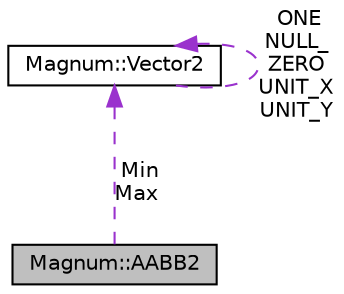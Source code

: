 digraph "Magnum::AABB2"
{
  edge [fontname="Helvetica",fontsize="10",labelfontname="Helvetica",labelfontsize="10"];
  node [fontname="Helvetica",fontsize="10",shape=record];
  Node1 [label="Magnum::AABB2",height=0.2,width=0.4,color="black", fillcolor="grey75", style="filled", fontcolor="black"];
  Node2 -> Node1 [dir="back",color="darkorchid3",fontsize="10",style="dashed",label=" Min\nMax" ,fontname="Helvetica"];
  Node2 [label="Magnum::Vector2",height=0.2,width=0.4,color="black", fillcolor="white", style="filled",URL="$class_magnum_1_1_vector2.html"];
  Node2 -> Node2 [dir="back",color="darkorchid3",fontsize="10",style="dashed",label=" ONE\nNULL_\nZERO\nUNIT_X\nUNIT_Y" ,fontname="Helvetica"];
}
